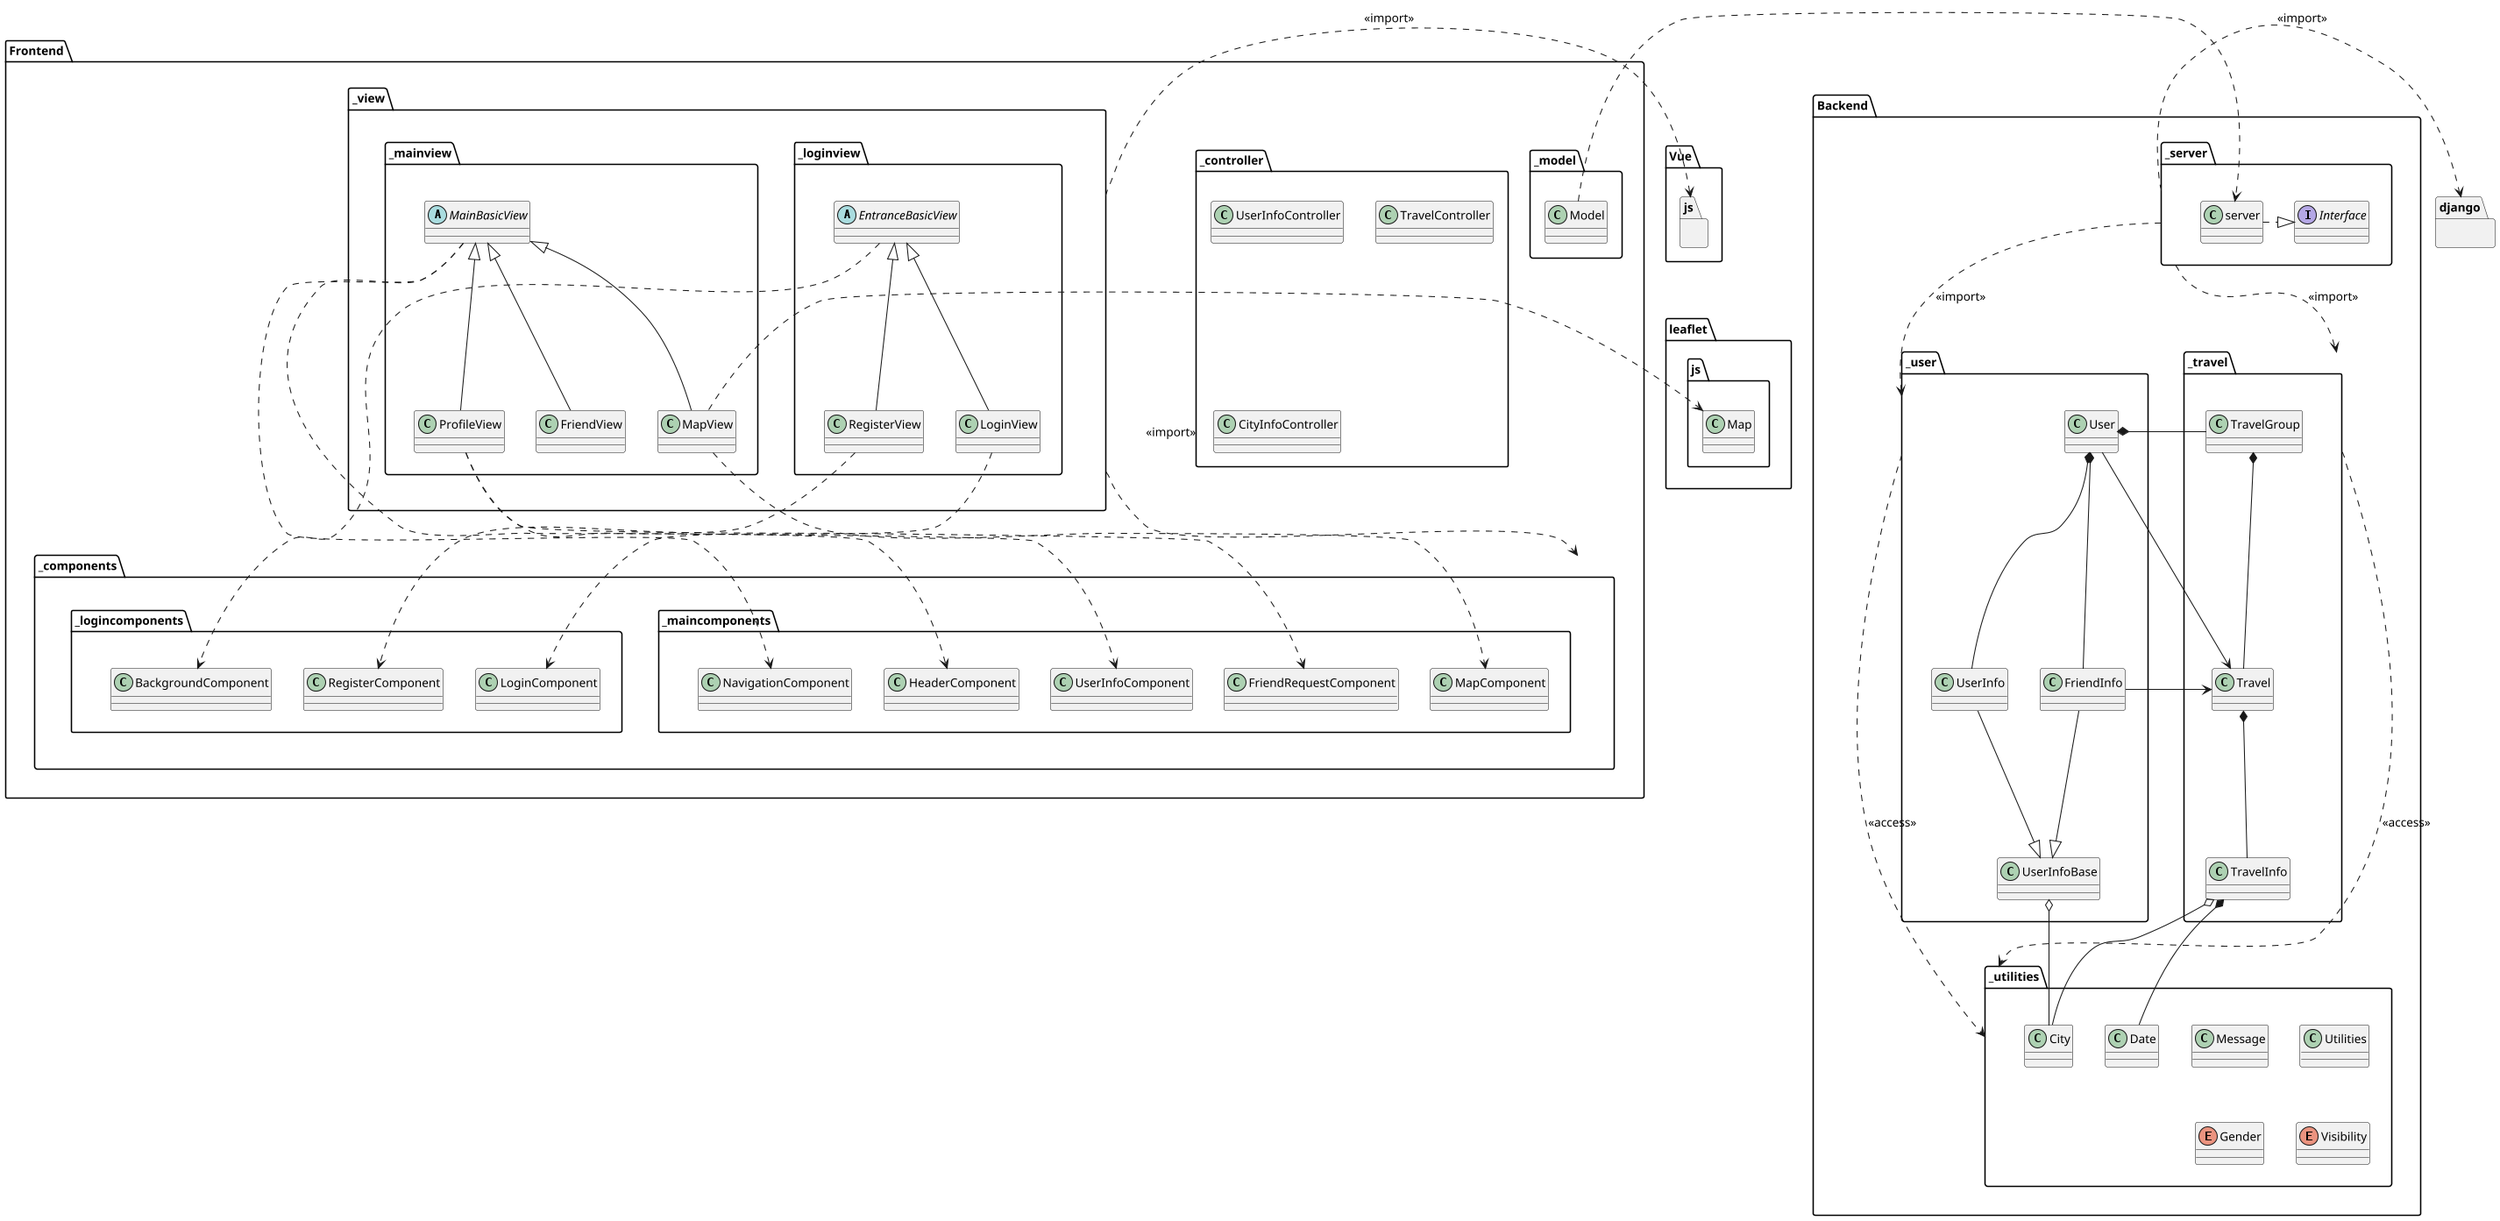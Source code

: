@startuml PackageDiagram

skinparam Dpi 100
skinparam DefaultFont {
    Name Menlo
    Size 13
    Style bold
}

namespace Backend {
    package _server{
        class server
        interface Interface
    }

    package _user {
        class User
        class UserInfoBase
        class UserInfo
        class FriendInfo
    }

    package _travel {
        class Travel
        class TravelGroup
        class TravelInfo
    }

    package _utilities {
        ' method gps_to_location()
        class City
        class Date
        class Message
        class Utilities
        enum Gender
        enum Visibility
    }
}

package django {
}

namespace Frontend {
    package _model {
        class Model
    }

    package _controller {
        class UserInfoController
        class TravelController
        class CityInfoController
    }

    package _view {
        package _loginview {
            abstract class EntranceBasicView
            class LoginView
            class RegisterView
        }
        package _mainview {
            abstract class MainBasicView
            class MapView
            class FriendView
            class ProfileView
        }
    }

    package _components {
        package _logincomponents {
            class BackgroundComponent
            class RegisterComponent
            class LoginComponent
        }
        package _maincomponents {
            class HeaderComponent
            class NavigationComponent
            class MapComponent
            class FriendRequestComponent
            class UserInfoComponent
        }
    }
}

package Vue.js {
}

package leaflet.js {
    class Map
}

_view   .right.> Vue.js : <<import>>
_server .right.> django : <<import>>
MapView .right.>  Map
Vue.js --[hidden] Map

Model .right.> server

LoginView   -[hidden] RegisterView
ProfileView -[hidden] FriendView
FriendView  -[hidden] MapView
EntranceBasicView <|-down- LoginView
EntranceBasicView <|-down- RegisterView
MainBasicView     <|-down- ProfileView
MainBasicView     <|-down- FriendView
MainBasicView     <|-down- MapView

_loginview       -[hidden]  _mainview
_logincomponents -[hidden]  _maincomponents
_mainview        --[hidden] _maincomponents
_loginview       --[hidden] _logincomponents
EntranceBasicView .down.> BackgroundComponent
LoginView         .down.> LoginComponent
RegisterView      .down.> RegisterComponent
MainBasicView     .down.> HeaderComponent
MainBasicView     .down.> NavigationComponent
ProfileView       .down.> UserInfoComponent
ProfileView       .down.> FriendRequestComponent
MapView           .down.> MapComponent


server       .right.|> Interface
User         *-down-   UserInfo
User         *-down-   FriendInfo
User         *-right-  TravelGroup
UserInfo     -down-|>  UserInfoBase
FriendInfo   -down-|>  UserInfoBase
UserInfoBase o-down-   City
TravelGroup  *-down-   Travel
Travel       *-down-   TravelInfo
User         -down->   Travel
FriendInfo   -right->  Travel
TravelInfo   o-down-   City
TravelInfo   *-down-   Date

_view   .down.> _components : <<import>>
_server .down.> _user       : <<import>>
_server .down.> _travel     : <<import>>
_user   .down.> _utilities  : <<access>>
_travel .down.> _utilities  : <<access>>

@enduml
